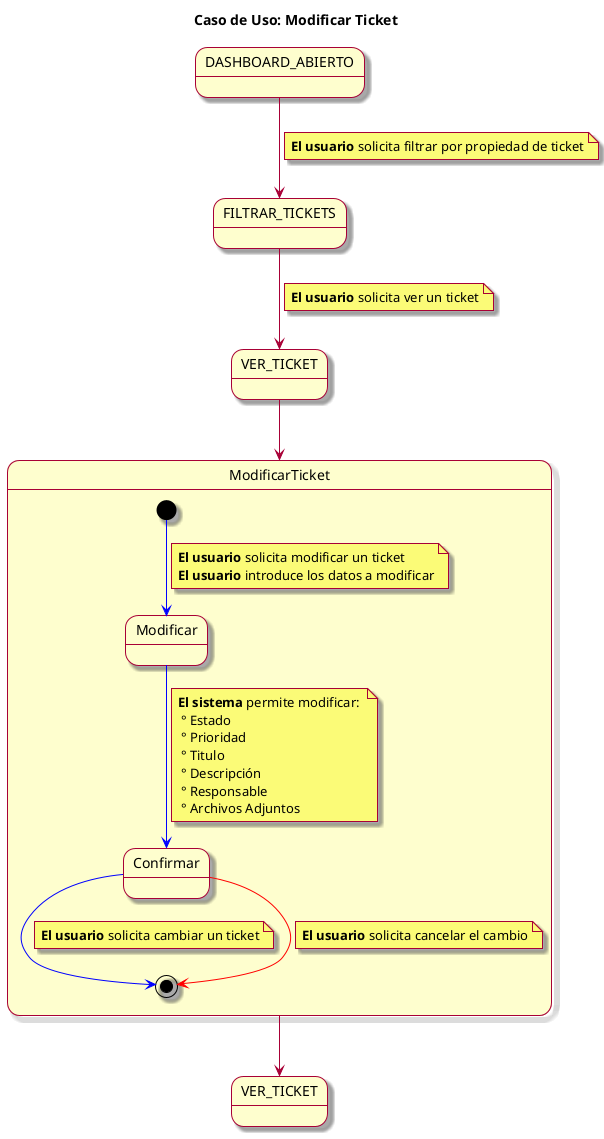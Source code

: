 @startuml
skin rose
title Caso de Uso: Modificar Ticket 

state DASHBOARD_ABIERTO
state "VER_TICKET" as VER_TICKET2
state FILTRAR_TICKETS

DASHBOARD_ABIERTO --> FILTRAR_TICKETS
note on link: **El usuario** solicita filtrar por propiedad de ticket
FILTRAR_TICKETS --> VER_TICKET
note on link: **El usuario** solicita ver un ticket
VER_TICKET --> ModificarTicket
ModificarTicket --> VER_TICKET2


state ModificarTicket {

  [*] -[#blue]-> modificarTicket
  note on link 
**El usuario** solicita modificar un ticket
**El usuario** introduce los datos a modificar
end note
  state "Modificar" as modificarTicket
  modificarTicket -[#blue]-> confirmarCambios
  state "Confirmar" as confirmarCambios
note on link
 **El sistema** permite modificar: 
  ° Estado
  ° Prioridad
  ° Titulo
  ° Descripción
  ° Responsable
  ° Archivos Adjuntos
end note

  confirmarCambios -[#blue]-> [*]
  note on link: **El usuario** solicita cambiar un ticket
  confirmarCambios -[#red]-> [*]
  note on link: **El usuario** solicita cancelar el cambio
    
}


@enduml
